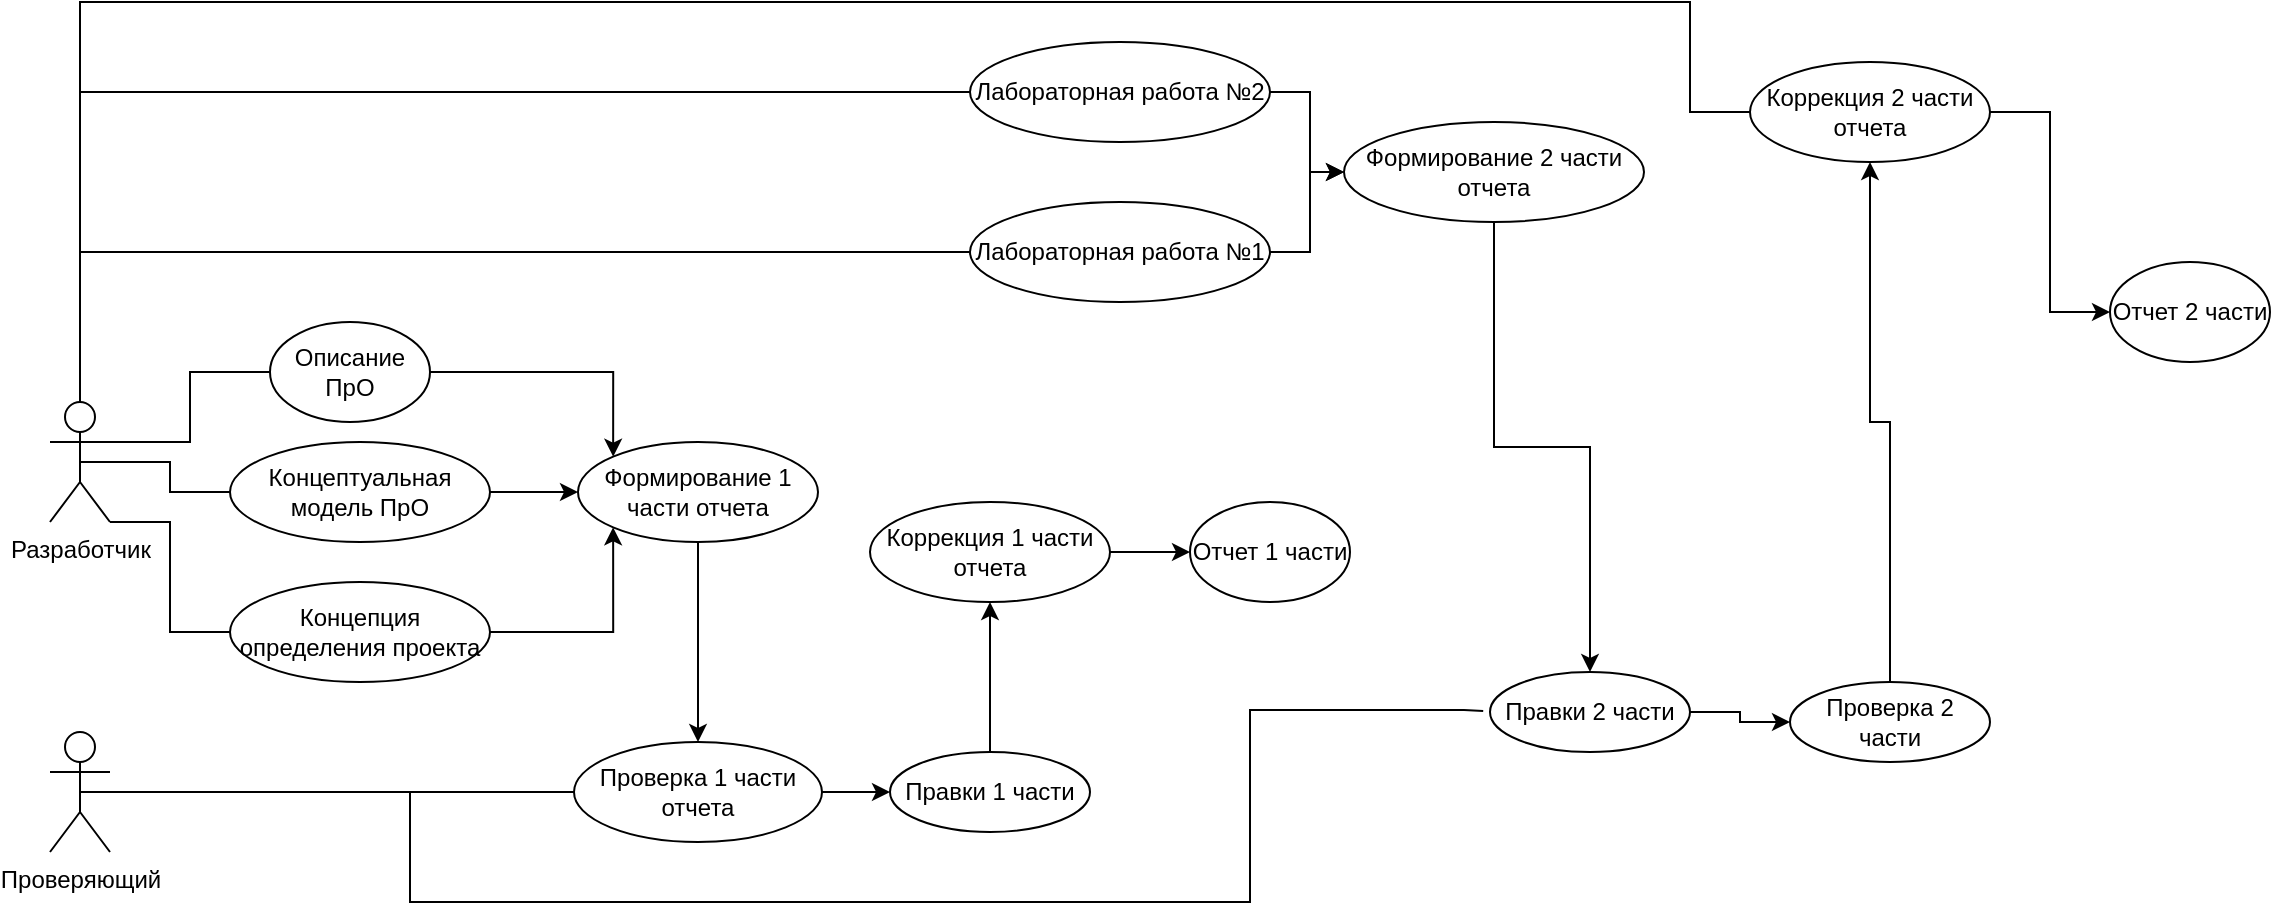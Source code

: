 <mxfile version="24.3.1" type="github">
  <diagram name="Страница — 1" id="GD2JM7qklgyh1Fxpedx8">
    <mxGraphModel dx="1213" dy="1836" grid="0" gridSize="10" guides="1" tooltips="1" connect="1" arrows="1" fold="1" page="1" pageScale="1" pageWidth="827" pageHeight="1169" math="0" shadow="0">
      <root>
        <mxCell id="0" />
        <mxCell id="1" parent="0" />
        <mxCell id="JVBsapeMtIRhr-VY9NV9-14" style="edgeStyle=orthogonalEdgeStyle;rounded=0;orthogonalLoop=1;jettySize=auto;html=1;exitX=1;exitY=0.333;exitDx=0;exitDy=0;exitPerimeter=0;entryX=0;entryY=0.5;entryDx=0;entryDy=0;endArrow=none;endFill=0;" edge="1" parent="1" source="JVBsapeMtIRhr-VY9NV9-1" target="JVBsapeMtIRhr-VY9NV9-3">
          <mxGeometry relative="1" as="geometry" />
        </mxCell>
        <mxCell id="JVBsapeMtIRhr-VY9NV9-15" style="edgeStyle=orthogonalEdgeStyle;rounded=0;orthogonalLoop=1;jettySize=auto;html=1;exitX=0.5;exitY=0.5;exitDx=0;exitDy=0;exitPerimeter=0;entryX=0;entryY=0.5;entryDx=0;entryDy=0;endArrow=none;endFill=0;" edge="1" parent="1" source="JVBsapeMtIRhr-VY9NV9-1" target="JVBsapeMtIRhr-VY9NV9-4">
          <mxGeometry relative="1" as="geometry" />
        </mxCell>
        <mxCell id="JVBsapeMtIRhr-VY9NV9-17" style="edgeStyle=orthogonalEdgeStyle;rounded=0;orthogonalLoop=1;jettySize=auto;html=1;exitX=1;exitY=1;exitDx=0;exitDy=0;exitPerimeter=0;entryX=0;entryY=0.5;entryDx=0;entryDy=0;endArrow=none;endFill=0;" edge="1" parent="1" source="JVBsapeMtIRhr-VY9NV9-1" target="JVBsapeMtIRhr-VY9NV9-5">
          <mxGeometry relative="1" as="geometry">
            <Array as="points">
              <mxPoint x="90" y="140" />
              <mxPoint x="90" y="195" />
            </Array>
          </mxGeometry>
        </mxCell>
        <mxCell id="JVBsapeMtIRhr-VY9NV9-30" style="edgeStyle=orthogonalEdgeStyle;rounded=0;orthogonalLoop=1;jettySize=auto;html=1;exitX=0.5;exitY=0;exitDx=0;exitDy=0;exitPerimeter=0;entryX=0;entryY=0.5;entryDx=0;entryDy=0;endArrow=none;endFill=0;" edge="1" parent="1" source="JVBsapeMtIRhr-VY9NV9-1" target="JVBsapeMtIRhr-VY9NV9-26">
          <mxGeometry relative="1" as="geometry" />
        </mxCell>
        <mxCell id="JVBsapeMtIRhr-VY9NV9-31" style="edgeStyle=orthogonalEdgeStyle;rounded=0;orthogonalLoop=1;jettySize=auto;html=1;exitX=0.5;exitY=0;exitDx=0;exitDy=0;exitPerimeter=0;entryX=0;entryY=0.5;entryDx=0;entryDy=0;endArrow=none;endFill=0;" edge="1" parent="1" source="JVBsapeMtIRhr-VY9NV9-1" target="JVBsapeMtIRhr-VY9NV9-27">
          <mxGeometry relative="1" as="geometry" />
        </mxCell>
        <mxCell id="JVBsapeMtIRhr-VY9NV9-44" style="edgeStyle=orthogonalEdgeStyle;rounded=0;orthogonalLoop=1;jettySize=auto;html=1;exitX=0.5;exitY=0;exitDx=0;exitDy=0;exitPerimeter=0;entryX=0;entryY=0.5;entryDx=0;entryDy=0;endArrow=none;endFill=0;" edge="1" parent="1" source="JVBsapeMtIRhr-VY9NV9-1" target="JVBsapeMtIRhr-VY9NV9-38">
          <mxGeometry relative="1" as="geometry">
            <Array as="points">
              <mxPoint x="45" y="-120" />
              <mxPoint x="850" y="-120" />
              <mxPoint x="850" y="-65" />
            </Array>
          </mxGeometry>
        </mxCell>
        <mxCell id="JVBsapeMtIRhr-VY9NV9-1" value="Разработчик" style="shape=umlActor;verticalLabelPosition=bottom;verticalAlign=top;html=1;" vertex="1" parent="1">
          <mxGeometry x="30" y="80" width="30" height="60" as="geometry" />
        </mxCell>
        <mxCell id="JVBsapeMtIRhr-VY9NV9-22" style="edgeStyle=orthogonalEdgeStyle;rounded=0;orthogonalLoop=1;jettySize=auto;html=1;exitX=0.5;exitY=0.5;exitDx=0;exitDy=0;exitPerimeter=0;entryX=0;entryY=0.5;entryDx=0;entryDy=0;endArrow=none;endFill=0;" edge="1" parent="1" source="JVBsapeMtIRhr-VY9NV9-2" target="JVBsapeMtIRhr-VY9NV9-7">
          <mxGeometry relative="1" as="geometry" />
        </mxCell>
        <mxCell id="JVBsapeMtIRhr-VY9NV9-36" style="edgeStyle=orthogonalEdgeStyle;rounded=0;orthogonalLoop=1;jettySize=auto;html=1;exitX=0.5;exitY=0.5;exitDx=0;exitDy=0;exitPerimeter=0;entryX=-0.034;entryY=0.487;entryDx=0;entryDy=0;entryPerimeter=0;endArrow=none;endFill=0;" edge="1" parent="1" source="JVBsapeMtIRhr-VY9NV9-2" target="JVBsapeMtIRhr-VY9NV9-34">
          <mxGeometry relative="1" as="geometry">
            <Array as="points">
              <mxPoint x="210" y="275" />
              <mxPoint x="210" y="330" />
              <mxPoint x="630" y="330" />
              <mxPoint x="630" y="234" />
              <mxPoint x="737" y="234" />
            </Array>
          </mxGeometry>
        </mxCell>
        <mxCell id="JVBsapeMtIRhr-VY9NV9-2" value="Проверяющий" style="shape=umlActor;verticalLabelPosition=bottom;verticalAlign=top;html=1;" vertex="1" parent="1">
          <mxGeometry x="30" y="245" width="30" height="60" as="geometry" />
        </mxCell>
        <mxCell id="JVBsapeMtIRhr-VY9NV9-20" style="edgeStyle=orthogonalEdgeStyle;rounded=0;orthogonalLoop=1;jettySize=auto;html=1;exitX=1;exitY=0.5;exitDx=0;exitDy=0;entryX=0;entryY=0;entryDx=0;entryDy=0;" edge="1" parent="1" source="JVBsapeMtIRhr-VY9NV9-3" target="JVBsapeMtIRhr-VY9NV9-6">
          <mxGeometry relative="1" as="geometry" />
        </mxCell>
        <mxCell id="JVBsapeMtIRhr-VY9NV9-3" value="Описание ПрО" style="ellipse;whiteSpace=wrap;html=1;" vertex="1" parent="1">
          <mxGeometry x="140" y="40" width="80" height="50" as="geometry" />
        </mxCell>
        <mxCell id="JVBsapeMtIRhr-VY9NV9-18" style="edgeStyle=orthogonalEdgeStyle;rounded=0;orthogonalLoop=1;jettySize=auto;html=1;exitX=1;exitY=0.5;exitDx=0;exitDy=0;entryX=0;entryY=0.5;entryDx=0;entryDy=0;" edge="1" parent="1" source="JVBsapeMtIRhr-VY9NV9-4" target="JVBsapeMtIRhr-VY9NV9-6">
          <mxGeometry relative="1" as="geometry" />
        </mxCell>
        <mxCell id="JVBsapeMtIRhr-VY9NV9-4" value="Концептуальная модель ПрО" style="ellipse;whiteSpace=wrap;html=1;" vertex="1" parent="1">
          <mxGeometry x="120" y="100" width="130" height="50" as="geometry" />
        </mxCell>
        <mxCell id="JVBsapeMtIRhr-VY9NV9-19" style="edgeStyle=orthogonalEdgeStyle;rounded=0;orthogonalLoop=1;jettySize=auto;html=1;exitX=1;exitY=0.5;exitDx=0;exitDy=0;entryX=0;entryY=1;entryDx=0;entryDy=0;" edge="1" parent="1" source="JVBsapeMtIRhr-VY9NV9-5" target="JVBsapeMtIRhr-VY9NV9-6">
          <mxGeometry relative="1" as="geometry" />
        </mxCell>
        <mxCell id="JVBsapeMtIRhr-VY9NV9-5" value="Концепция определения проекта" style="ellipse;whiteSpace=wrap;html=1;" vertex="1" parent="1">
          <mxGeometry x="120" y="170" width="130" height="50" as="geometry" />
        </mxCell>
        <mxCell id="JVBsapeMtIRhr-VY9NV9-21" style="edgeStyle=orthogonalEdgeStyle;rounded=0;orthogonalLoop=1;jettySize=auto;html=1;exitX=0.5;exitY=1;exitDx=0;exitDy=0;entryX=0.5;entryY=0;entryDx=0;entryDy=0;" edge="1" parent="1" source="JVBsapeMtIRhr-VY9NV9-6" target="JVBsapeMtIRhr-VY9NV9-7">
          <mxGeometry relative="1" as="geometry" />
        </mxCell>
        <mxCell id="JVBsapeMtIRhr-VY9NV9-6" value="Формирование 1 части отчета" style="ellipse;whiteSpace=wrap;html=1;" vertex="1" parent="1">
          <mxGeometry x="294" y="100" width="120" height="50" as="geometry" />
        </mxCell>
        <mxCell id="JVBsapeMtIRhr-VY9NV9-23" style="edgeStyle=orthogonalEdgeStyle;rounded=0;orthogonalLoop=1;jettySize=auto;html=1;exitX=1;exitY=0.5;exitDx=0;exitDy=0;entryX=0;entryY=0.5;entryDx=0;entryDy=0;" edge="1" parent="1" source="JVBsapeMtIRhr-VY9NV9-7" target="JVBsapeMtIRhr-VY9NV9-8">
          <mxGeometry relative="1" as="geometry" />
        </mxCell>
        <mxCell id="JVBsapeMtIRhr-VY9NV9-7" value="Проверка 1 части отчета" style="ellipse;whiteSpace=wrap;html=1;" vertex="1" parent="1">
          <mxGeometry x="292" y="250" width="124" height="50" as="geometry" />
        </mxCell>
        <mxCell id="JVBsapeMtIRhr-VY9NV9-24" style="edgeStyle=orthogonalEdgeStyle;rounded=0;orthogonalLoop=1;jettySize=auto;html=1;exitX=0.5;exitY=0;exitDx=0;exitDy=0;entryX=0.5;entryY=1;entryDx=0;entryDy=0;" edge="1" parent="1" source="JVBsapeMtIRhr-VY9NV9-8" target="JVBsapeMtIRhr-VY9NV9-9">
          <mxGeometry relative="1" as="geometry" />
        </mxCell>
        <mxCell id="JVBsapeMtIRhr-VY9NV9-8" value="Правки 1 части" style="ellipse;whiteSpace=wrap;html=1;" vertex="1" parent="1">
          <mxGeometry x="450" y="255" width="100" height="40" as="geometry" />
        </mxCell>
        <mxCell id="JVBsapeMtIRhr-VY9NV9-25" style="edgeStyle=orthogonalEdgeStyle;rounded=0;orthogonalLoop=1;jettySize=auto;html=1;exitX=1;exitY=0.5;exitDx=0;exitDy=0;entryX=0;entryY=0.5;entryDx=0;entryDy=0;" edge="1" parent="1" source="JVBsapeMtIRhr-VY9NV9-9" target="JVBsapeMtIRhr-VY9NV9-10">
          <mxGeometry relative="1" as="geometry" />
        </mxCell>
        <mxCell id="JVBsapeMtIRhr-VY9NV9-9" value="Коррекция 1 части отчета" style="ellipse;whiteSpace=wrap;html=1;" vertex="1" parent="1">
          <mxGeometry x="440" y="130" width="120" height="50" as="geometry" />
        </mxCell>
        <mxCell id="JVBsapeMtIRhr-VY9NV9-10" value="Отчет 1 части" style="ellipse;whiteSpace=wrap;html=1;" vertex="1" parent="1">
          <mxGeometry x="600" y="130" width="80" height="50" as="geometry" />
        </mxCell>
        <mxCell id="JVBsapeMtIRhr-VY9NV9-33" style="edgeStyle=orthogonalEdgeStyle;rounded=0;orthogonalLoop=1;jettySize=auto;html=1;exitX=1;exitY=0.5;exitDx=0;exitDy=0;" edge="1" parent="1" source="JVBsapeMtIRhr-VY9NV9-26" target="JVBsapeMtIRhr-VY9NV9-28">
          <mxGeometry relative="1" as="geometry" />
        </mxCell>
        <mxCell id="JVBsapeMtIRhr-VY9NV9-26" value="Лабораторная работа №2" style="ellipse;whiteSpace=wrap;html=1;" vertex="1" parent="1">
          <mxGeometry x="490" y="-100" width="150" height="50" as="geometry" />
        </mxCell>
        <mxCell id="JVBsapeMtIRhr-VY9NV9-32" style="edgeStyle=orthogonalEdgeStyle;rounded=0;orthogonalLoop=1;jettySize=auto;html=1;exitX=1;exitY=0.5;exitDx=0;exitDy=0;entryX=0;entryY=0.5;entryDx=0;entryDy=0;" edge="1" parent="1" source="JVBsapeMtIRhr-VY9NV9-27" target="JVBsapeMtIRhr-VY9NV9-28">
          <mxGeometry relative="1" as="geometry" />
        </mxCell>
        <mxCell id="JVBsapeMtIRhr-VY9NV9-27" value="Лабораторная работа №1" style="ellipse;whiteSpace=wrap;html=1;" vertex="1" parent="1">
          <mxGeometry x="490" y="-20" width="150" height="50" as="geometry" />
        </mxCell>
        <mxCell id="JVBsapeMtIRhr-VY9NV9-35" style="edgeStyle=orthogonalEdgeStyle;rounded=0;orthogonalLoop=1;jettySize=auto;html=1;exitX=0.5;exitY=1;exitDx=0;exitDy=0;entryX=0.5;entryY=0;entryDx=0;entryDy=0;" edge="1" parent="1" source="JVBsapeMtIRhr-VY9NV9-28" target="JVBsapeMtIRhr-VY9NV9-34">
          <mxGeometry relative="1" as="geometry" />
        </mxCell>
        <mxCell id="JVBsapeMtIRhr-VY9NV9-28" value="Формирование 2 части отчета" style="ellipse;whiteSpace=wrap;html=1;" vertex="1" parent="1">
          <mxGeometry x="677" y="-60" width="150" height="50" as="geometry" />
        </mxCell>
        <mxCell id="JVBsapeMtIRhr-VY9NV9-41" style="edgeStyle=orthogonalEdgeStyle;rounded=0;orthogonalLoop=1;jettySize=auto;html=1;exitX=1;exitY=0.5;exitDx=0;exitDy=0;entryX=0;entryY=0.5;entryDx=0;entryDy=0;" edge="1" parent="1" source="JVBsapeMtIRhr-VY9NV9-34" target="JVBsapeMtIRhr-VY9NV9-40">
          <mxGeometry relative="1" as="geometry" />
        </mxCell>
        <mxCell id="JVBsapeMtIRhr-VY9NV9-34" value="Правки 2 части" style="ellipse;whiteSpace=wrap;html=1;" vertex="1" parent="1">
          <mxGeometry x="750" y="215" width="100" height="40" as="geometry" />
        </mxCell>
        <mxCell id="JVBsapeMtIRhr-VY9NV9-43" style="edgeStyle=orthogonalEdgeStyle;rounded=0;orthogonalLoop=1;jettySize=auto;html=1;exitX=1;exitY=0.5;exitDx=0;exitDy=0;entryX=0;entryY=0.5;entryDx=0;entryDy=0;" edge="1" parent="1" source="JVBsapeMtIRhr-VY9NV9-38" target="JVBsapeMtIRhr-VY9NV9-39">
          <mxGeometry relative="1" as="geometry" />
        </mxCell>
        <mxCell id="JVBsapeMtIRhr-VY9NV9-38" value="Коррекция 2 части отчета" style="ellipse;whiteSpace=wrap;html=1;" vertex="1" parent="1">
          <mxGeometry x="880" y="-90" width="120" height="50" as="geometry" />
        </mxCell>
        <mxCell id="JVBsapeMtIRhr-VY9NV9-39" value="Отчет 2 части" style="ellipse;whiteSpace=wrap;html=1;" vertex="1" parent="1">
          <mxGeometry x="1060" y="10" width="80" height="50" as="geometry" />
        </mxCell>
        <mxCell id="JVBsapeMtIRhr-VY9NV9-42" style="edgeStyle=orthogonalEdgeStyle;rounded=0;orthogonalLoop=1;jettySize=auto;html=1;exitX=0.5;exitY=0;exitDx=0;exitDy=0;entryX=0.5;entryY=1;entryDx=0;entryDy=0;" edge="1" parent="1" source="JVBsapeMtIRhr-VY9NV9-40" target="JVBsapeMtIRhr-VY9NV9-38">
          <mxGeometry relative="1" as="geometry" />
        </mxCell>
        <mxCell id="JVBsapeMtIRhr-VY9NV9-40" value="Проверка 2 части" style="ellipse;whiteSpace=wrap;html=1;" vertex="1" parent="1">
          <mxGeometry x="900" y="220" width="100" height="40" as="geometry" />
        </mxCell>
      </root>
    </mxGraphModel>
  </diagram>
</mxfile>
